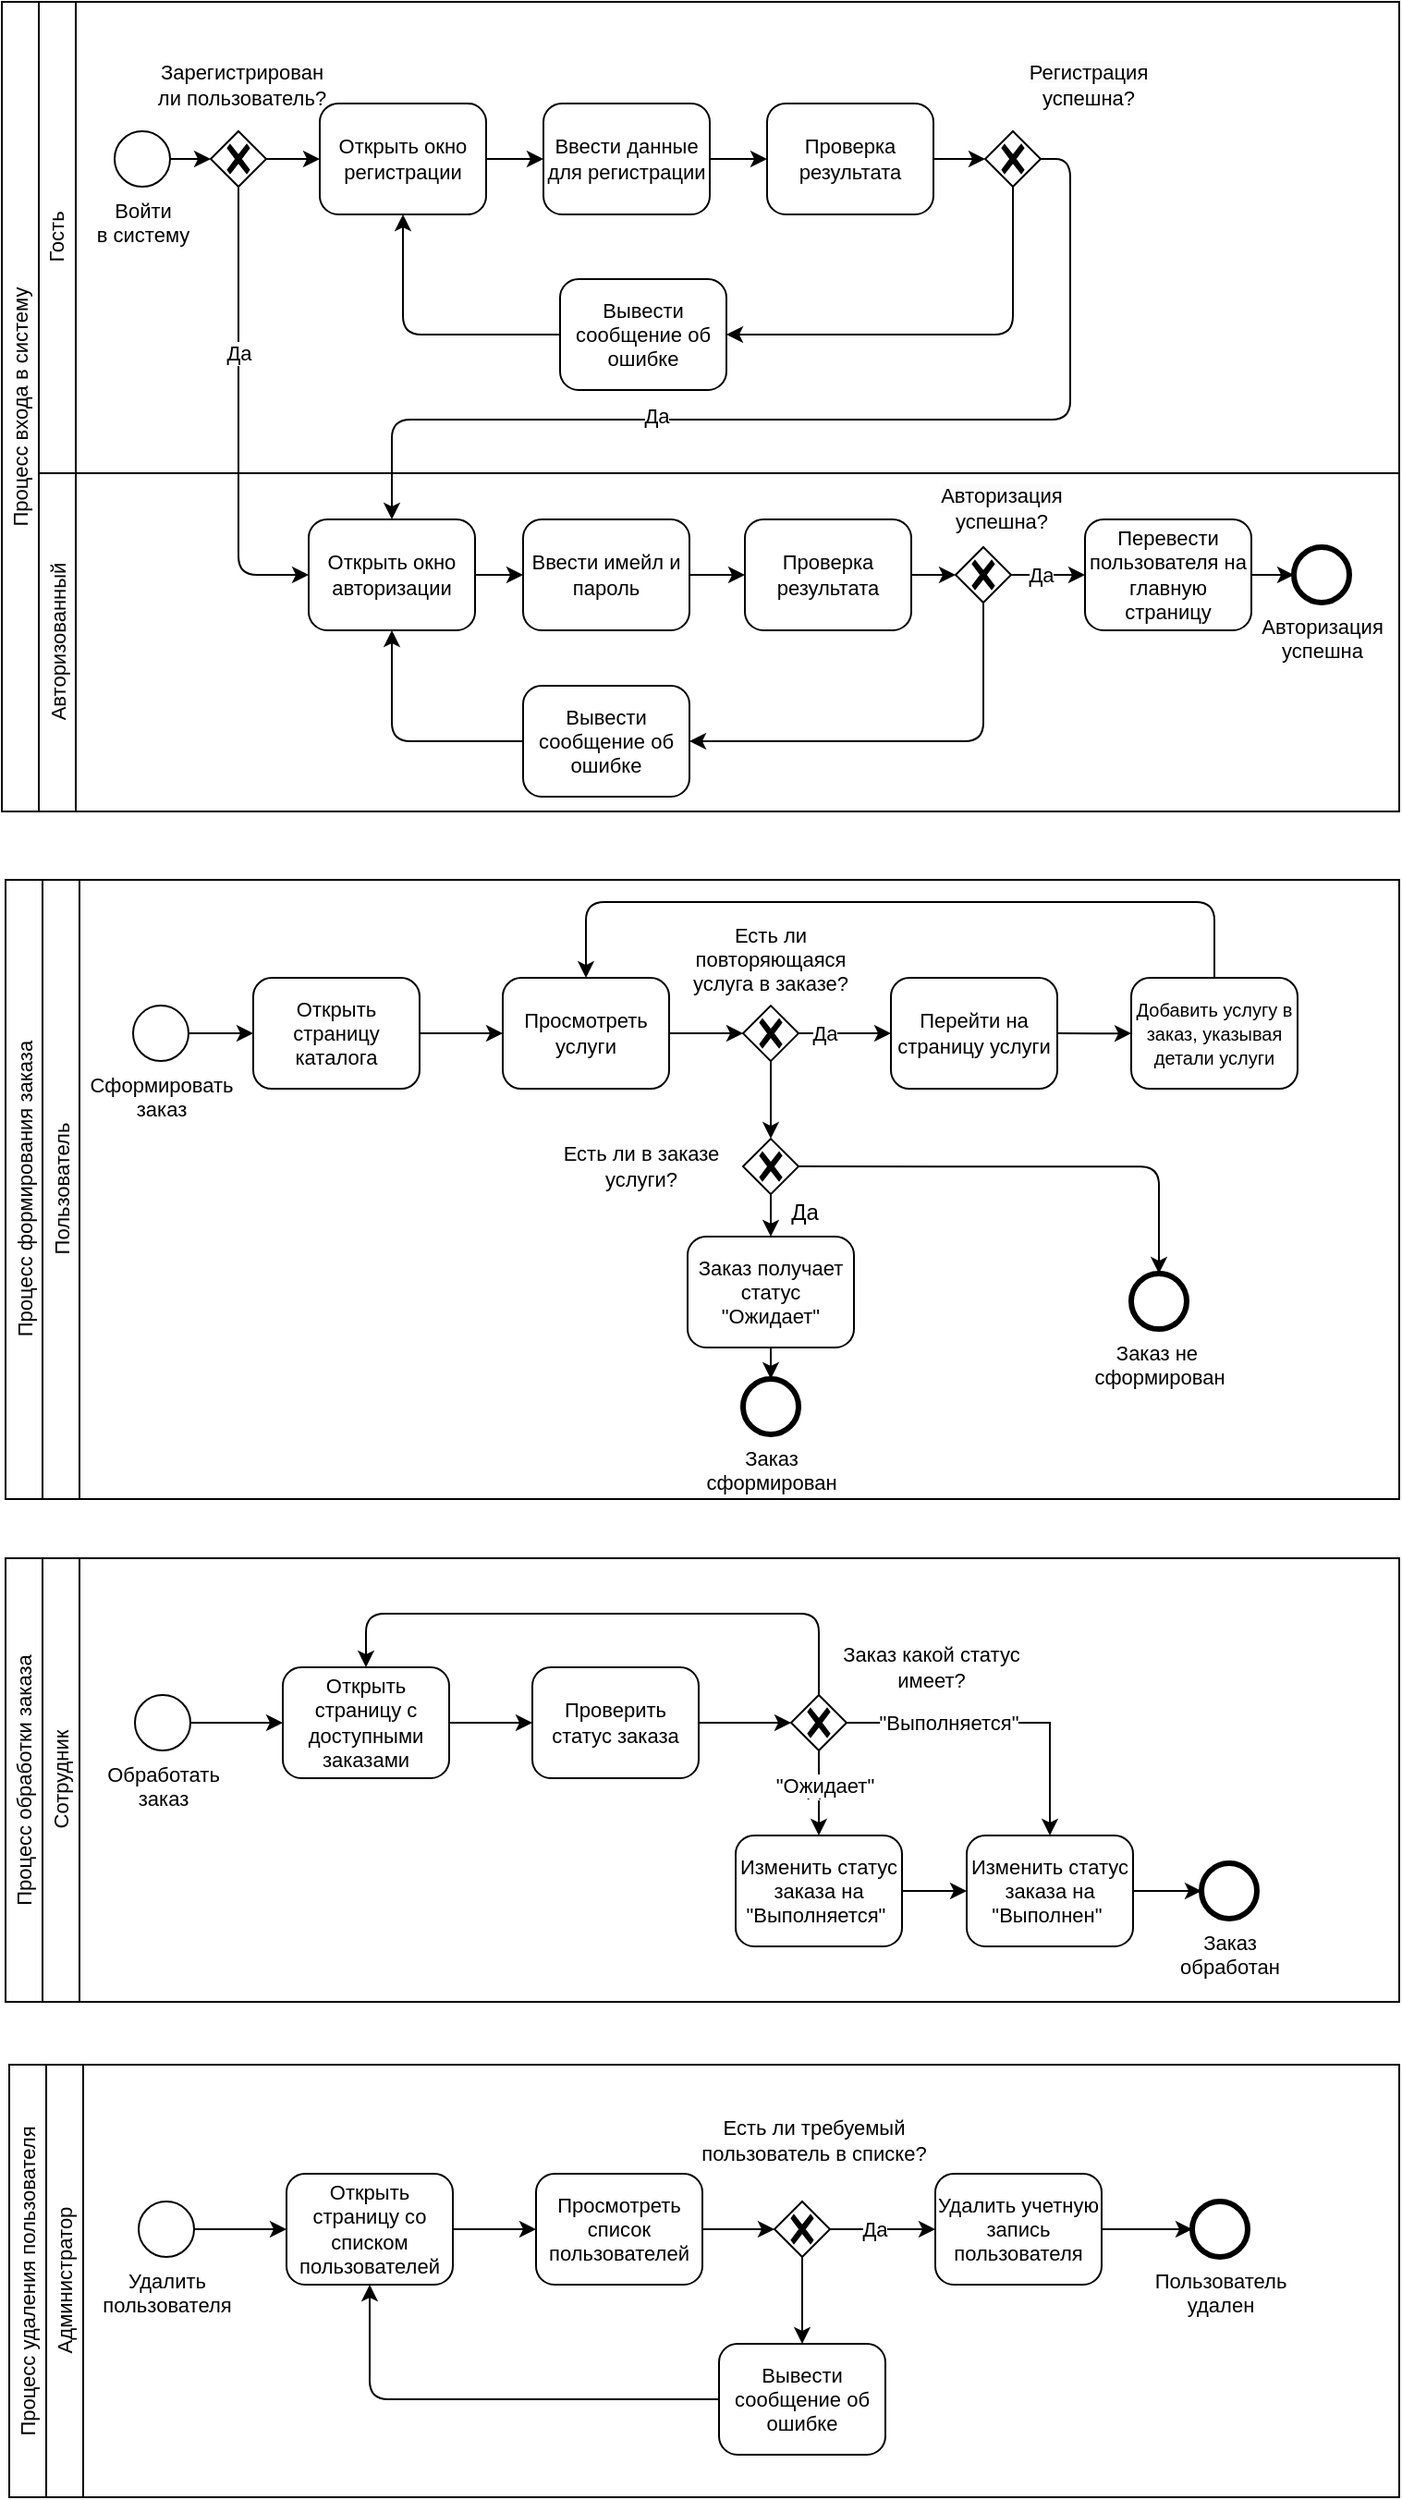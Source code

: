 <mxfile version="23.1.5" type="device">
  <diagram name="bpmn" id="W-HfDgVkH2f7rBWBwGvq">
    <mxGraphModel dx="1194" dy="615" grid="0" gridSize="10" guides="1" tooltips="1" connect="1" arrows="1" fold="1" page="1" pageScale="1" pageWidth="1169" pageHeight="1654" math="0" shadow="0">
      <root>
        <mxCell id="0" />
        <mxCell id="1" parent="0" />
        <mxCell id="o8l_43wtQ8dbo9lP84ha-5" value="Процесс входа в систему" style="swimlane;html=1;childLayout=stackLayout;resizeParent=1;resizeParentMax=0;horizontal=0;startSize=20;horizontalStack=0;whiteSpace=wrap;fontStyle=0;fontSize=11;" parent="1" vertex="1">
          <mxGeometry x="27" y="17" width="756" height="438" as="geometry" />
        </mxCell>
        <mxCell id="o8l_43wtQ8dbo9lP84ha-6" value="Гость" style="swimlane;html=1;startSize=20;horizontal=0;fontStyle=0;fontSize=11;" parent="o8l_43wtQ8dbo9lP84ha-5" vertex="1">
          <mxGeometry x="20" width="736" height="255" as="geometry" />
        </mxCell>
        <mxCell id="o8l_43wtQ8dbo9lP84ha-9" value="Войти &lt;br&gt;в систему" style="points=[[0.145,0.145,0],[0.5,0,0],[0.855,0.145,0],[1,0.5,0],[0.855,0.855,0],[0.5,1,0],[0.145,0.855,0],[0,0.5,0]];shape=mxgraph.bpmn.event;html=1;verticalLabelPosition=bottom;labelBackgroundColor=#ffffff;verticalAlign=top;align=center;perimeter=ellipsePerimeter;outlineConnect=0;aspect=fixed;outline=standard;symbol=general;fontSize=11;" parent="o8l_43wtQ8dbo9lP84ha-6" vertex="1">
          <mxGeometry x="41" y="70" width="30" height="30" as="geometry" />
        </mxCell>
        <mxCell id="o8l_43wtQ8dbo9lP84ha-12" style="edgeStyle=orthogonalEdgeStyle;rounded=0;orthogonalLoop=1;jettySize=auto;html=1;exitX=1;exitY=0.5;exitDx=0;exitDy=0;exitPerimeter=0;entryX=0;entryY=0.5;entryDx=0;entryDy=0;entryPerimeter=0;fontSize=11;" parent="o8l_43wtQ8dbo9lP84ha-6" source="o8l_43wtQ8dbo9lP84ha-9" target="o8l_43wtQ8dbo9lP84ha-10" edge="1">
          <mxGeometry relative="1" as="geometry" />
        </mxCell>
        <mxCell id="o8l_43wtQ8dbo9lP84ha-16" value="Зарегистрирован&lt;br style=&quot;border-color: var(--border-color); font-size: 11px;&quot;&gt;&lt;span style=&quot;background-color: rgb(255, 255, 255); font-size: 11px;&quot;&gt;ли пользователь?&lt;/span&gt;" style="text;html=1;strokeColor=none;fillColor=none;align=center;verticalAlign=middle;whiteSpace=wrap;rounded=0;fontSize=11;" parent="o8l_43wtQ8dbo9lP84ha-6" vertex="1">
          <mxGeometry x="55" y="30" width="110" height="30" as="geometry" />
        </mxCell>
        <mxCell id="o8l_43wtQ8dbo9lP84ha-24" value="Открыть окно регистрации" style="points=[[0.25,0,0],[0.5,0,0],[0.75,0,0],[1,0.25,0],[1,0.5,0],[1,0.75,0],[0.75,1,0],[0.5,1,0],[0.25,1,0],[0,0.75,0],[0,0.5,0],[0,0.25,0]];shape=mxgraph.bpmn.task;whiteSpace=wrap;rectStyle=rounded;size=10;html=1;container=1;expand=0;collapsible=0;taskMarker=abstract;fontSize=11;" parent="o8l_43wtQ8dbo9lP84ha-6" vertex="1">
          <mxGeometry x="152" y="55" width="90" height="60" as="geometry" />
        </mxCell>
        <mxCell id="o8l_43wtQ8dbo9lP84ha-25" value="Ввести данные для регистрации" style="points=[[0.25,0,0],[0.5,0,0],[0.75,0,0],[1,0.25,0],[1,0.5,0],[1,0.75,0],[0.75,1,0],[0.5,1,0],[0.25,1,0],[0,0.75,0],[0,0.5,0],[0,0.25,0]];shape=mxgraph.bpmn.task;whiteSpace=wrap;rectStyle=rounded;size=10;html=1;container=1;expand=0;collapsible=0;taskMarker=abstract;fontSize=11;" parent="o8l_43wtQ8dbo9lP84ha-6" vertex="1">
          <mxGeometry x="273" y="55" width="90" height="60" as="geometry" />
        </mxCell>
        <mxCell id="o8l_43wtQ8dbo9lP84ha-26" style="edgeStyle=orthogonalEdgeStyle;rounded=0;orthogonalLoop=1;jettySize=auto;html=1;exitX=1;exitY=0.5;exitDx=0;exitDy=0;exitPerimeter=0;entryX=0;entryY=0.5;entryDx=0;entryDy=0;entryPerimeter=0;fontSize=11;" parent="o8l_43wtQ8dbo9lP84ha-6" source="o8l_43wtQ8dbo9lP84ha-24" target="o8l_43wtQ8dbo9lP84ha-25" edge="1">
          <mxGeometry relative="1" as="geometry" />
        </mxCell>
        <mxCell id="o8l_43wtQ8dbo9lP84ha-10" value="" style="points=[[0.25,0.25,0],[0.5,0,0],[0.75,0.25,0],[1,0.5,0],[0.75,0.75,0],[0.5,1,0],[0.25,0.75,0],[0,0.5,0]];shape=mxgraph.bpmn.gateway2;html=1;verticalLabelPosition=bottom;labelBackgroundColor=#ffffff;verticalAlign=top;align=center;perimeter=rhombusPerimeter;outlineConnect=0;outline=none;symbol=none;gwType=exclusive;fontSize=11;" parent="o8l_43wtQ8dbo9lP84ha-6" vertex="1">
          <mxGeometry x="93" y="70" width="30" height="30" as="geometry" />
        </mxCell>
        <mxCell id="o8l_43wtQ8dbo9lP84ha-30" style="edgeStyle=orthogonalEdgeStyle;rounded=0;orthogonalLoop=1;jettySize=auto;html=1;exitX=1;exitY=0.5;exitDx=0;exitDy=0;exitPerimeter=0;entryX=0;entryY=0.5;entryDx=0;entryDy=0;entryPerimeter=0;fontSize=11;" parent="o8l_43wtQ8dbo9lP84ha-6" source="o8l_43wtQ8dbo9lP84ha-10" target="o8l_43wtQ8dbo9lP84ha-24" edge="1">
          <mxGeometry relative="1" as="geometry" />
        </mxCell>
        <mxCell id="o8l_43wtQ8dbo9lP84ha-20" value="" style="points=[[0.25,0.25,0],[0.5,0,0],[0.75,0.25,0],[1,0.5,0],[0.75,0.75,0],[0.5,1,0],[0.25,0.75,0],[0,0.5,0]];shape=mxgraph.bpmn.gateway2;html=1;verticalLabelPosition=bottom;labelBackgroundColor=#ffffff;verticalAlign=top;align=center;perimeter=rhombusPerimeter;outlineConnect=0;outline=none;symbol=none;gwType=exclusive;fontSize=11;" parent="o8l_43wtQ8dbo9lP84ha-6" vertex="1">
          <mxGeometry x="512" y="70" width="30" height="30" as="geometry" />
        </mxCell>
        <mxCell id="o8l_43wtQ8dbo9lP84ha-29" style="edgeStyle=orthogonalEdgeStyle;rounded=0;orthogonalLoop=1;jettySize=auto;html=1;exitX=1;exitY=0.5;exitDx=0;exitDy=0;exitPerimeter=0;entryX=0;entryY=0.5;entryDx=0;entryDy=0;entryPerimeter=0;fontSize=11;" parent="o8l_43wtQ8dbo9lP84ha-6" source="o8l_43wtQ8dbo9lP84ha-27" target="o8l_43wtQ8dbo9lP84ha-20" edge="1">
          <mxGeometry relative="1" as="geometry" />
        </mxCell>
        <mxCell id="o8l_43wtQ8dbo9lP84ha-32" value="&lt;span style=&quot;background-color: rgb(251, 251, 251); font-size: 11px;&quot;&gt;Регистрация успешна&lt;/span&gt;&lt;span style=&quot;background-color: rgb(255, 255, 255); font-size: 11px;&quot;&gt;?&lt;/span&gt;" style="text;html=1;strokeColor=none;fillColor=none;align=center;verticalAlign=middle;whiteSpace=wrap;rounded=0;fontSize=11;" parent="o8l_43wtQ8dbo9lP84ha-6" vertex="1">
          <mxGeometry x="513" y="30" width="110" height="30" as="geometry" />
        </mxCell>
        <mxCell id="o8l_43wtQ8dbo9lP84ha-37" style="edgeStyle=orthogonalEdgeStyle;orthogonalLoop=1;jettySize=auto;html=1;exitX=0.5;exitY=1;exitDx=0;exitDy=0;exitPerimeter=0;entryX=1;entryY=0.5;entryDx=0;entryDy=0;entryPerimeter=0;rounded=1;fontSize=11;" parent="o8l_43wtQ8dbo9lP84ha-6" source="o8l_43wtQ8dbo9lP84ha-20" target="o8l_43wtQ8dbo9lP84ha-36" edge="1">
          <mxGeometry relative="1" as="geometry" />
        </mxCell>
        <mxCell id="o8l_43wtQ8dbo9lP84ha-38" style="edgeStyle=orthogonalEdgeStyle;rounded=1;orthogonalLoop=1;jettySize=auto;html=1;exitX=0;exitY=0.5;exitDx=0;exitDy=0;exitPerimeter=0;entryX=0.5;entryY=1;entryDx=0;entryDy=0;entryPerimeter=0;fontSize=11;" parent="o8l_43wtQ8dbo9lP84ha-6" source="o8l_43wtQ8dbo9lP84ha-36" target="o8l_43wtQ8dbo9lP84ha-24" edge="1">
          <mxGeometry relative="1" as="geometry" />
        </mxCell>
        <mxCell id="o8l_43wtQ8dbo9lP84ha-27" value="Проверка результата" style="points=[[0.25,0,0],[0.5,0,0],[0.75,0,0],[1,0.25,0],[1,0.5,0],[1,0.75,0],[0.75,1,0],[0.5,1,0],[0.25,1,0],[0,0.75,0],[0,0.5,0],[0,0.25,0]];shape=mxgraph.bpmn.task;whiteSpace=wrap;rectStyle=rounded;size=10;html=1;container=1;expand=0;collapsible=0;taskMarker=abstract;fontSize=11;" parent="o8l_43wtQ8dbo9lP84ha-6" vertex="1">
          <mxGeometry x="394" y="55" width="90" height="60" as="geometry" />
        </mxCell>
        <mxCell id="o8l_43wtQ8dbo9lP84ha-28" style="edgeStyle=orthogonalEdgeStyle;rounded=0;orthogonalLoop=1;jettySize=auto;html=1;exitX=1;exitY=0.5;exitDx=0;exitDy=0;exitPerimeter=0;entryX=0;entryY=0.5;entryDx=0;entryDy=0;entryPerimeter=0;fontSize=11;" parent="o8l_43wtQ8dbo9lP84ha-6" source="o8l_43wtQ8dbo9lP84ha-25" target="o8l_43wtQ8dbo9lP84ha-27" edge="1">
          <mxGeometry relative="1" as="geometry" />
        </mxCell>
        <mxCell id="o8l_43wtQ8dbo9lP84ha-36" value="Вывести сообщение об ошибке" style="points=[[0.25,0,0],[0.5,0,0],[0.75,0,0],[1,0.25,0],[1,0.5,0],[1,0.75,0],[0.75,1,0],[0.5,1,0],[0.25,1,0],[0,0.75,0],[0,0.5,0],[0,0.25,0]];shape=mxgraph.bpmn.task;whiteSpace=wrap;rectStyle=rounded;size=10;html=1;container=1;expand=0;collapsible=0;taskMarker=abstract;fontSize=11;" parent="o8l_43wtQ8dbo9lP84ha-6" vertex="1">
          <mxGeometry x="282" y="150" width="90" height="60" as="geometry" />
        </mxCell>
        <mxCell id="o8l_43wtQ8dbo9lP84ha-14" style="edgeStyle=orthogonalEdgeStyle;rounded=1;orthogonalLoop=1;jettySize=auto;html=1;exitX=0.5;exitY=1;exitDx=0;exitDy=0;exitPerimeter=0;fontSize=11;entryX=0;entryY=0.5;entryDx=0;entryDy=0;entryPerimeter=0;" parent="o8l_43wtQ8dbo9lP84ha-5" source="o8l_43wtQ8dbo9lP84ha-10" target="o8l_43wtQ8dbo9lP84ha-13" edge="1">
          <mxGeometry relative="1" as="geometry" />
        </mxCell>
        <mxCell id="o8l_43wtQ8dbo9lP84ha-21" value="Да" style="edgeLabel;html=1;align=center;verticalAlign=middle;resizable=0;points=[];fontSize=11;" parent="o8l_43wtQ8dbo9lP84ha-14" vertex="1" connectable="0">
          <mxGeometry x="-0.323" y="1" relative="1" as="geometry">
            <mxPoint x="-1" y="6" as="offset" />
          </mxGeometry>
        </mxCell>
        <mxCell id="o8l_43wtQ8dbo9lP84ha-34" style="edgeStyle=orthogonalEdgeStyle;rounded=1;orthogonalLoop=1;jettySize=auto;html=1;exitX=1;exitY=0.5;exitDx=0;exitDy=0;exitPerimeter=0;entryX=0.5;entryY=0;entryDx=0;entryDy=0;entryPerimeter=0;fontSize=11;" parent="o8l_43wtQ8dbo9lP84ha-5" source="o8l_43wtQ8dbo9lP84ha-20" target="o8l_43wtQ8dbo9lP84ha-13" edge="1">
          <mxGeometry relative="1" as="geometry">
            <mxPoint x="195" y="280" as="targetPoint" />
            <Array as="points">
              <mxPoint x="578" y="85" />
              <mxPoint x="578" y="226" />
              <mxPoint x="211" y="226" />
            </Array>
            <mxPoint x="546" y="85" as="sourcePoint" />
          </mxGeometry>
        </mxCell>
        <mxCell id="o8l_43wtQ8dbo9lP84ha-35" value="Да" style="edgeLabel;html=1;align=center;verticalAlign=middle;resizable=0;points=[];fontSize=11;" parent="o8l_43wtQ8dbo9lP84ha-34" vertex="1" connectable="0">
          <mxGeometry x="-0.257" y="-1" relative="1" as="geometry">
            <mxPoint x="-167" y="-1" as="offset" />
          </mxGeometry>
        </mxCell>
        <mxCell id="o8l_43wtQ8dbo9lP84ha-7" value="Авторизованный" style="swimlane;html=1;startSize=20;horizontal=0;fontStyle=0;fontSize=11;" parent="o8l_43wtQ8dbo9lP84ha-5" vertex="1">
          <mxGeometry x="20" y="255" width="736" height="183" as="geometry" />
        </mxCell>
        <mxCell id="o8l_43wtQ8dbo9lP84ha-15" value="Ввести имейл и пароль" style="points=[[0.25,0,0],[0.5,0,0],[0.75,0,0],[1,0.25,0],[1,0.5,0],[1,0.75,0],[0.75,1,0],[0.5,1,0],[0.25,1,0],[0,0.75,0],[0,0.5,0],[0,0.25,0]];shape=mxgraph.bpmn.task;whiteSpace=wrap;rectStyle=rounded;size=10;html=1;container=1;expand=0;collapsible=0;taskMarker=abstract;fontSize=11;" parent="o8l_43wtQ8dbo9lP84ha-7" vertex="1">
          <mxGeometry x="262" y="25" width="90" height="60" as="geometry" />
        </mxCell>
        <mxCell id="o8l_43wtQ8dbo9lP84ha-13" value="Открыть окно авторизации" style="points=[[0.25,0,0],[0.5,0,0],[0.75,0,0],[1,0.25,0],[1,0.5,0],[1,0.75,0],[0.75,1,0],[0.5,1,0],[0.25,1,0],[0,0.75,0],[0,0.5,0],[0,0.25,0]];shape=mxgraph.bpmn.task;whiteSpace=wrap;rectStyle=rounded;size=10;html=1;container=1;expand=0;collapsible=0;taskMarker=abstract;fontSize=11;" parent="o8l_43wtQ8dbo9lP84ha-7" vertex="1">
          <mxGeometry x="146" y="25" width="90" height="60" as="geometry" />
        </mxCell>
        <mxCell id="o8l_43wtQ8dbo9lP84ha-17" style="edgeStyle=orthogonalEdgeStyle;rounded=0;orthogonalLoop=1;jettySize=auto;html=1;exitX=1;exitY=0.5;exitDx=0;exitDy=0;exitPerimeter=0;entryX=0;entryY=0.5;entryDx=0;entryDy=0;entryPerimeter=0;fontSize=11;" parent="o8l_43wtQ8dbo9lP84ha-7" source="o8l_43wtQ8dbo9lP84ha-13" target="o8l_43wtQ8dbo9lP84ha-15" edge="1">
          <mxGeometry relative="1" as="geometry">
            <mxPoint x="296" y="-45" as="targetPoint" />
          </mxGeometry>
        </mxCell>
        <mxCell id="o8l_43wtQ8dbo9lP84ha-18" value="Проверка результата" style="points=[[0.25,0,0],[0.5,0,0],[0.75,0,0],[1,0.25,0],[1,0.5,0],[1,0.75,0],[0.75,1,0],[0.5,1,0],[0.25,1,0],[0,0.75,0],[0,0.5,0],[0,0.25,0]];shape=mxgraph.bpmn.task;whiteSpace=wrap;rectStyle=rounded;size=10;html=1;container=1;expand=0;collapsible=0;taskMarker=abstract;fontSize=11;" parent="o8l_43wtQ8dbo9lP84ha-7" vertex="1">
          <mxGeometry x="382" y="25" width="90" height="60" as="geometry" />
        </mxCell>
        <mxCell id="o8l_43wtQ8dbo9lP84ha-19" style="edgeStyle=orthogonalEdgeStyle;rounded=0;orthogonalLoop=1;jettySize=auto;html=1;exitX=1;exitY=0.5;exitDx=0;exitDy=0;exitPerimeter=0;entryX=0;entryY=0.5;entryDx=0;entryDy=0;entryPerimeter=0;fontSize=11;" parent="o8l_43wtQ8dbo9lP84ha-7" source="o8l_43wtQ8dbo9lP84ha-15" target="o8l_43wtQ8dbo9lP84ha-18" edge="1">
          <mxGeometry relative="1" as="geometry" />
        </mxCell>
        <mxCell id="o8l_43wtQ8dbo9lP84ha-39" value="" style="points=[[0.25,0.25,0],[0.5,0,0],[0.75,0.25,0],[1,0.5,0],[0.75,0.75,0],[0.5,1,0],[0.25,0.75,0],[0,0.5,0]];shape=mxgraph.bpmn.gateway2;html=1;verticalLabelPosition=bottom;labelBackgroundColor=#ffffff;verticalAlign=top;align=center;perimeter=rhombusPerimeter;outlineConnect=0;outline=none;symbol=none;gwType=exclusive;fontSize=11;" parent="o8l_43wtQ8dbo9lP84ha-7" vertex="1">
          <mxGeometry x="496" y="40" width="30" height="30" as="geometry" />
        </mxCell>
        <mxCell id="o8l_43wtQ8dbo9lP84ha-40" value="&lt;span style=&quot;background-color: rgb(251, 251, 251); font-size: 11px;&quot;&gt;Авторизация успешна&lt;/span&gt;&lt;span style=&quot;background-color: rgb(255, 255, 255); font-size: 11px;&quot;&gt;?&lt;/span&gt;" style="text;html=1;strokeColor=none;fillColor=none;align=center;verticalAlign=middle;whiteSpace=wrap;rounded=0;fontSize=11;" parent="o8l_43wtQ8dbo9lP84ha-7" vertex="1">
          <mxGeometry x="466" y="4" width="110" height="30" as="geometry" />
        </mxCell>
        <mxCell id="o8l_43wtQ8dbo9lP84ha-43" value="Вывести сообщение об ошибке" style="points=[[0.25,0,0],[0.5,0,0],[0.75,0,0],[1,0.25,0],[1,0.5,0],[1,0.75,0],[0.75,1,0],[0.5,1,0],[0.25,1,0],[0,0.75,0],[0,0.5,0],[0,0.25,0]];shape=mxgraph.bpmn.task;whiteSpace=wrap;rectStyle=rounded;size=10;html=1;container=1;expand=0;collapsible=0;taskMarker=abstract;fontSize=11;" parent="o8l_43wtQ8dbo9lP84ha-7" vertex="1">
          <mxGeometry x="262" y="115" width="90" height="60" as="geometry" />
        </mxCell>
        <mxCell id="o8l_43wtQ8dbo9lP84ha-44" style="edgeStyle=orthogonalEdgeStyle;shape=connector;rounded=1;orthogonalLoop=1;jettySize=auto;html=1;exitX=1;exitY=0.5;exitDx=0;exitDy=0;exitPerimeter=0;entryX=0;entryY=0.5;entryDx=0;entryDy=0;entryPerimeter=0;labelBackgroundColor=default;strokeColor=default;align=center;verticalAlign=middle;fontFamily=Helvetica;fontSize=11;fontColor=default;endArrow=classic;" parent="o8l_43wtQ8dbo9lP84ha-7" source="o8l_43wtQ8dbo9lP84ha-18" target="o8l_43wtQ8dbo9lP84ha-39" edge="1">
          <mxGeometry relative="1" as="geometry" />
        </mxCell>
        <mxCell id="o8l_43wtQ8dbo9lP84ha-45" style="edgeStyle=orthogonalEdgeStyle;shape=connector;rounded=1;orthogonalLoop=1;jettySize=auto;html=1;exitX=1;exitY=0.5;exitDx=0;exitDy=0;exitPerimeter=0;entryX=0;entryY=0.5;entryDx=0;entryDy=0;entryPerimeter=0;labelBackgroundColor=default;strokeColor=default;align=center;verticalAlign=middle;fontFamily=Helvetica;fontSize=11;fontColor=default;endArrow=classic;" parent="o8l_43wtQ8dbo9lP84ha-7" source="o8l_43wtQ8dbo9lP84ha-39" target="o8l_43wtQ8dbo9lP84ha-49" edge="1">
          <mxGeometry relative="1" as="geometry">
            <mxPoint x="604" y="55" as="targetPoint" />
          </mxGeometry>
        </mxCell>
        <mxCell id="o8l_43wtQ8dbo9lP84ha-46" value="Да" style="edgeLabel;html=1;align=center;verticalAlign=middle;resizable=0;points=[];fontSize=11;fontFamily=Helvetica;fontColor=default;" parent="o8l_43wtQ8dbo9lP84ha-45" vertex="1" connectable="0">
          <mxGeometry x="-0.295" relative="1" as="geometry">
            <mxPoint x="2" as="offset" />
          </mxGeometry>
        </mxCell>
        <mxCell id="o8l_43wtQ8dbo9lP84ha-47" style="edgeStyle=orthogonalEdgeStyle;shape=connector;rounded=1;orthogonalLoop=1;jettySize=auto;html=1;exitX=0.5;exitY=1;exitDx=0;exitDy=0;exitPerimeter=0;entryX=1;entryY=0.5;entryDx=0;entryDy=0;entryPerimeter=0;labelBackgroundColor=default;strokeColor=default;align=center;verticalAlign=middle;fontFamily=Helvetica;fontSize=11;fontColor=default;endArrow=classic;" parent="o8l_43wtQ8dbo9lP84ha-7" source="o8l_43wtQ8dbo9lP84ha-39" target="o8l_43wtQ8dbo9lP84ha-43" edge="1">
          <mxGeometry relative="1" as="geometry" />
        </mxCell>
        <mxCell id="o8l_43wtQ8dbo9lP84ha-48" style="edgeStyle=orthogonalEdgeStyle;shape=connector;rounded=1;orthogonalLoop=1;jettySize=auto;html=1;exitX=0;exitY=0.5;exitDx=0;exitDy=0;exitPerimeter=0;entryX=0.5;entryY=1;entryDx=0;entryDy=0;entryPerimeter=0;labelBackgroundColor=default;strokeColor=default;align=center;verticalAlign=middle;fontFamily=Helvetica;fontSize=11;fontColor=default;endArrow=classic;" parent="o8l_43wtQ8dbo9lP84ha-7" source="o8l_43wtQ8dbo9lP84ha-43" target="o8l_43wtQ8dbo9lP84ha-13" edge="1">
          <mxGeometry relative="1" as="geometry" />
        </mxCell>
        <mxCell id="o8l_43wtQ8dbo9lP84ha-49" value="Перевести пользователя на главную страницу" style="points=[[0.25,0,0],[0.5,0,0],[0.75,0,0],[1,0.25,0],[1,0.5,0],[1,0.75,0],[0.75,1,0],[0.5,1,0],[0.25,1,0],[0,0.75,0],[0,0.5,0],[0,0.25,0]];shape=mxgraph.bpmn.task;whiteSpace=wrap;rectStyle=rounded;size=10;html=1;container=1;expand=0;collapsible=0;taskMarker=abstract;fontSize=11;" parent="o8l_43wtQ8dbo9lP84ha-7" vertex="1">
          <mxGeometry x="566" y="25" width="90" height="60" as="geometry" />
        </mxCell>
        <mxCell id="o8l_43wtQ8dbo9lP84ha-50" value="Авторизация&lt;br style=&quot;font-size: 11px;&quot;&gt;успешна" style="points=[[0.145,0.145,0],[0.5,0,0],[0.855,0.145,0],[1,0.5,0],[0.855,0.855,0],[0.5,1,0],[0.145,0.855,0],[0,0.5,0]];shape=mxgraph.bpmn.event;html=1;verticalLabelPosition=bottom;labelBackgroundColor=#ffffff;verticalAlign=top;align=center;perimeter=ellipsePerimeter;outlineConnect=0;aspect=fixed;outline=end;symbol=terminate2;fontFamily=Helvetica;fontSize=11;fontColor=default;" parent="o8l_43wtQ8dbo9lP84ha-7" vertex="1">
          <mxGeometry x="679" y="40" width="30" height="30" as="geometry" />
        </mxCell>
        <mxCell id="o8l_43wtQ8dbo9lP84ha-51" style="edgeStyle=orthogonalEdgeStyle;shape=connector;rounded=1;orthogonalLoop=1;jettySize=auto;html=1;exitX=1;exitY=0.5;exitDx=0;exitDy=0;exitPerimeter=0;entryX=0;entryY=0.5;entryDx=0;entryDy=0;entryPerimeter=0;labelBackgroundColor=default;strokeColor=default;align=center;verticalAlign=middle;fontFamily=Helvetica;fontSize=11;fontColor=default;endArrow=classic;" parent="o8l_43wtQ8dbo9lP84ha-7" source="o8l_43wtQ8dbo9lP84ha-49" target="o8l_43wtQ8dbo9lP84ha-50" edge="1">
          <mxGeometry relative="1" as="geometry" />
        </mxCell>
        <mxCell id="2-1Fy1AhAklNK37ajpzd-1" value="Процесс формирования заказа" style="swimlane;html=1;childLayout=stackLayout;resizeParent=1;resizeParentMax=0;horizontal=0;startSize=20;horizontalStack=0;whiteSpace=wrap;fontStyle=0;fontFamily=Helvetica;fontSize=11;" parent="1" vertex="1">
          <mxGeometry x="29" y="492" width="754" height="335" as="geometry" />
        </mxCell>
        <mxCell id="2-1Fy1AhAklNK37ajpzd-2" value="Пользователь" style="swimlane;html=1;startSize=20;horizontal=0;fontStyle=0;fontFamily=Helvetica;fontSize=11;" parent="2-1Fy1AhAklNK37ajpzd-1" vertex="1">
          <mxGeometry x="20" width="734" height="335" as="geometry" />
        </mxCell>
        <mxCell id="2-1Fy1AhAklNK37ajpzd-3" value="Сформировать &lt;br style=&quot;font-size: 11px;&quot;&gt;заказ" style="points=[[0.145,0.145,0],[0.5,0,0],[0.855,0.145,0],[1,0.5,0],[0.855,0.855,0],[0.5,1,0],[0.145,0.855,0],[0,0.5,0]];shape=mxgraph.bpmn.event;html=1;verticalLabelPosition=bottom;labelBackgroundColor=#ffffff;verticalAlign=top;align=center;perimeter=ellipsePerimeter;outlineConnect=0;aspect=fixed;outline=standard;symbol=general;fontFamily=Helvetica;fontSize=11;" parent="2-1Fy1AhAklNK37ajpzd-2" vertex="1">
          <mxGeometry x="49" y="68.05" width="30" height="30" as="geometry" />
        </mxCell>
        <mxCell id="2-1Fy1AhAklNK37ajpzd-4" value="Открыть страницу каталога" style="points=[[0.25,0,0],[0.5,0,0],[0.75,0,0],[1,0.25,0],[1,0.5,0],[1,0.75,0],[0.75,1,0],[0.5,1,0],[0.25,1,0],[0,0.75,0],[0,0.5,0],[0,0.25,0]];shape=mxgraph.bpmn.task;whiteSpace=wrap;rectStyle=rounded;size=10;html=1;container=1;expand=0;collapsible=0;taskMarker=abstract;fontFamily=Helvetica;fontSize=11;" parent="2-1Fy1AhAklNK37ajpzd-2" vertex="1">
          <mxGeometry x="114" y="53.05" width="90" height="60" as="geometry" />
        </mxCell>
        <mxCell id="2-1Fy1AhAklNK37ajpzd-5" style="edgeStyle=orthogonalEdgeStyle;shape=connector;rounded=1;orthogonalLoop=1;jettySize=auto;html=1;exitX=1;exitY=0.5;exitDx=0;exitDy=0;exitPerimeter=0;entryX=0;entryY=0.5;entryDx=0;entryDy=0;entryPerimeter=0;labelBackgroundColor=default;strokeColor=default;align=center;verticalAlign=middle;fontFamily=Helvetica;fontSize=11;fontColor=default;endArrow=classic;" parent="2-1Fy1AhAklNK37ajpzd-2" source="2-1Fy1AhAklNK37ajpzd-3" target="2-1Fy1AhAklNK37ajpzd-4" edge="1">
          <mxGeometry relative="1" as="geometry" />
        </mxCell>
        <mxCell id="2-1Fy1AhAklNK37ajpzd-6" style="edgeStyle=orthogonalEdgeStyle;shape=connector;rounded=1;orthogonalLoop=1;jettySize=auto;html=1;exitX=1;exitY=0.5;exitDx=0;exitDy=0;exitPerimeter=0;entryX=0;entryY=0.5;entryDx=0;entryDy=0;entryPerimeter=0;labelBackgroundColor=default;strokeColor=default;align=center;verticalAlign=middle;fontFamily=Helvetica;fontSize=11;fontColor=default;endArrow=classic;" parent="2-1Fy1AhAklNK37ajpzd-2" source="2-1Fy1AhAklNK37ajpzd-4" target="2-1Fy1AhAklNK37ajpzd-8" edge="1">
          <mxGeometry relative="1" as="geometry">
            <mxPoint x="244" y="83.05" as="targetPoint" />
          </mxGeometry>
        </mxCell>
        <mxCell id="2-1Fy1AhAklNK37ajpzd-7" value="Заказ&lt;br style=&quot;font-size: 11px;&quot;&gt;сформирован" style="points=[[0.145,0.145,0],[0.5,0,0],[0.855,0.145,0],[1,0.5,0],[0.855,0.855,0],[0.5,1,0],[0.145,0.855,0],[0,0.5,0]];shape=mxgraph.bpmn.event;html=1;verticalLabelPosition=bottom;labelBackgroundColor=#ffffff;verticalAlign=top;align=center;perimeter=ellipsePerimeter;outlineConnect=0;aspect=fixed;outline=end;symbol=terminate2;fontFamily=Helvetica;fontSize=11;fontColor=default;" parent="2-1Fy1AhAklNK37ajpzd-2" vertex="1">
          <mxGeometry x="379" y="270" width="30" height="30" as="geometry" />
        </mxCell>
        <mxCell id="2-1Fy1AhAklNK37ajpzd-8" value="Просмотреть услуги" style="points=[[0.25,0,0],[0.5,0,0],[0.75,0,0],[1,0.25,0],[1,0.5,0],[1,0.75,0],[0.75,1,0],[0.5,1,0],[0.25,1,0],[0,0.75,0],[0,0.5,0],[0,0.25,0]];shape=mxgraph.bpmn.task;whiteSpace=wrap;rectStyle=rounded;size=10;html=1;container=1;expand=0;collapsible=0;taskMarker=abstract;fontFamily=Helvetica;fontSize=11;" parent="2-1Fy1AhAklNK37ajpzd-2" vertex="1">
          <mxGeometry x="249" y="53.05" width="90" height="60" as="geometry" />
        </mxCell>
        <mxCell id="2-1Fy1AhAklNK37ajpzd-9" style="edgeStyle=orthogonalEdgeStyle;rounded=0;orthogonalLoop=1;jettySize=auto;html=1;exitX=1;exitY=0.5;exitDx=0;exitDy=0;exitPerimeter=0;" parent="2-1Fy1AhAklNK37ajpzd-2" source="2-1Fy1AhAklNK37ajpzd-11" target="2-1Fy1AhAklNK37ajpzd-14" edge="1">
          <mxGeometry relative="1" as="geometry" />
        </mxCell>
        <mxCell id="2-1Fy1AhAklNK37ajpzd-10" value="Да" style="edgeLabel;html=1;align=center;verticalAlign=middle;resizable=0;points=[];" parent="2-1Fy1AhAklNK37ajpzd-9" vertex="1" connectable="0">
          <mxGeometry x="-0.431" relative="1" as="geometry">
            <mxPoint as="offset" />
          </mxGeometry>
        </mxCell>
        <mxCell id="2-1Fy1AhAklNK37ajpzd-11" value="" style="points=[[0.25,0.25,0],[0.5,0,0],[0.75,0.25,0],[1,0.5,0],[0.75,0.75,0],[0.5,1,0],[0.25,0.75,0],[0,0.5,0]];shape=mxgraph.bpmn.gateway2;html=1;verticalLabelPosition=bottom;labelBackgroundColor=#ffffff;verticalAlign=top;align=center;perimeter=rhombusPerimeter;outlineConnect=0;outline=none;symbol=none;gwType=exclusive;fontFamily=Helvetica;fontSize=11;" parent="2-1Fy1AhAklNK37ajpzd-2" vertex="1">
          <mxGeometry x="379" y="68.05" width="30" height="30" as="geometry" />
        </mxCell>
        <mxCell id="2-1Fy1AhAklNK37ajpzd-12" value="Есть ли повторяющаяся услуга в заказе?" style="text;html=1;strokeColor=none;fillColor=none;align=center;verticalAlign=middle;whiteSpace=wrap;rounded=0;fontFamily=Helvetica;fontSize=11;" parent="2-1Fy1AhAklNK37ajpzd-2" vertex="1">
          <mxGeometry x="339" y="28.05" width="110" height="30" as="geometry" />
        </mxCell>
        <mxCell id="2-1Fy1AhAklNK37ajpzd-13" style="edgeStyle=orthogonalEdgeStyle;rounded=0;orthogonalLoop=1;jettySize=auto;html=1;exitX=1;exitY=0.5;exitDx=0;exitDy=0;exitPerimeter=0;entryX=0;entryY=0.5;entryDx=0;entryDy=0;entryPerimeter=0;" parent="2-1Fy1AhAklNK37ajpzd-2" source="2-1Fy1AhAklNK37ajpzd-8" target="2-1Fy1AhAklNK37ajpzd-11" edge="1">
          <mxGeometry relative="1" as="geometry" />
        </mxCell>
        <mxCell id="2-1Fy1AhAklNK37ajpzd-14" value="Перейти на страницу услуги" style="points=[[0.25,0,0],[0.5,0,0],[0.75,0,0],[1,0.25,0],[1,0.5,0],[1,0.75,0],[0.75,1,0],[0.5,1,0],[0.25,1,0],[0,0.75,0],[0,0.5,0],[0,0.25,0]];shape=mxgraph.bpmn.task;whiteSpace=wrap;rectStyle=rounded;size=10;html=1;container=1;expand=0;collapsible=0;taskMarker=abstract;fontFamily=Helvetica;fontSize=11;" parent="2-1Fy1AhAklNK37ajpzd-2" vertex="1">
          <mxGeometry x="459" y="53.05" width="90" height="60" as="geometry" />
        </mxCell>
        <mxCell id="2-1Fy1AhAklNK37ajpzd-16" style="edgeStyle=orthogonalEdgeStyle;rounded=0;orthogonalLoop=1;jettySize=auto;html=1;exitX=1;exitY=0.5;exitDx=0;exitDy=0;exitPerimeter=0;entryX=0;entryY=0.5;entryDx=0;entryDy=0;entryPerimeter=0;" parent="2-1Fy1AhAklNK37ajpzd-2" source="2-1Fy1AhAklNK37ajpzd-14" edge="1">
          <mxGeometry relative="1" as="geometry">
            <mxPoint x="589" y="83.05" as="targetPoint" />
          </mxGeometry>
        </mxCell>
        <mxCell id="2-1Fy1AhAklNK37ajpzd-17" value="Заказ не&amp;nbsp;&lt;br&gt;сформирован" style="points=[[0.145,0.145,0],[0.5,0,0],[0.855,0.145,0],[1,0.5,0],[0.855,0.855,0],[0.5,1,0],[0.145,0.855,0],[0,0.5,0]];shape=mxgraph.bpmn.event;html=1;verticalLabelPosition=bottom;labelBackgroundColor=#ffffff;verticalAlign=top;align=center;perimeter=ellipsePerimeter;outlineConnect=0;aspect=fixed;outline=end;symbol=terminate2;fontFamily=Helvetica;fontSize=11;fontColor=default;" parent="2-1Fy1AhAklNK37ajpzd-2" vertex="1">
          <mxGeometry x="589" y="213.05" width="30" height="30" as="geometry" />
        </mxCell>
        <mxCell id="2-1Fy1AhAklNK37ajpzd-18" value="&lt;font style=&quot;font-size: 10px;&quot;&gt;Добавить услугу в заказ, указывая детали услуги&lt;/font&gt;" style="points=[[0.25,0,0],[0.5,0,0],[0.75,0,0],[1,0.25,0],[1,0.5,0],[1,0.75,0],[0.75,1,0],[0.5,1,0],[0.25,1,0],[0,0.75,0],[0,0.5,0],[0,0.25,0]];shape=mxgraph.bpmn.task;whiteSpace=wrap;rectStyle=rounded;size=10;html=1;container=1;expand=0;collapsible=0;taskMarker=abstract;fontFamily=Helvetica;fontSize=11;" parent="2-1Fy1AhAklNK37ajpzd-2" vertex="1">
          <mxGeometry x="589" y="53.05" width="90" height="60" as="geometry" />
        </mxCell>
        <mxCell id="2-1Fy1AhAklNK37ajpzd-20" style="edgeStyle=orthogonalEdgeStyle;orthogonalLoop=1;jettySize=auto;html=1;exitX=0.5;exitY=0;exitDx=0;exitDy=0;exitPerimeter=0;entryX=0.5;entryY=0;entryDx=0;entryDy=0;entryPerimeter=0;rounded=1;" parent="2-1Fy1AhAklNK37ajpzd-2" source="2-1Fy1AhAklNK37ajpzd-18" target="2-1Fy1AhAklNK37ajpzd-8" edge="1">
          <mxGeometry relative="1" as="geometry">
            <Array as="points">
              <mxPoint x="634" y="12" />
              <mxPoint x="294" y="12" />
            </Array>
          </mxGeometry>
        </mxCell>
        <mxCell id="2-1Fy1AhAklNK37ajpzd-23" style="edgeStyle=orthogonalEdgeStyle;rounded=1;orthogonalLoop=1;jettySize=auto;html=1;exitX=1;exitY=0.5;exitDx=0;exitDy=0;exitPerimeter=0;" parent="2-1Fy1AhAklNK37ajpzd-2" source="2-1Fy1AhAklNK37ajpzd-24" target="2-1Fy1AhAklNK37ajpzd-17" edge="1">
          <mxGeometry relative="1" as="geometry" />
        </mxCell>
        <mxCell id="MO2tJAQE6aN05qLUs-2P-4" value="" style="edgeStyle=orthogonalEdgeStyle;rounded=0;orthogonalLoop=1;jettySize=auto;html=1;entryX=0.5;entryY=0;entryDx=0;entryDy=0;entryPerimeter=0;" parent="2-1Fy1AhAklNK37ajpzd-2" source="2-1Fy1AhAklNK37ajpzd-24" target="MO2tJAQE6aN05qLUs-2P-2" edge="1">
          <mxGeometry relative="1" as="geometry" />
        </mxCell>
        <mxCell id="2-1Fy1AhAklNK37ajpzd-24" value="" style="points=[[0.25,0.25,0],[0.5,0,0],[0.75,0.25,0],[1,0.5,0],[0.75,0.75,0],[0.5,1,0],[0.25,0.75,0],[0,0.5,0]];shape=mxgraph.bpmn.gateway2;html=1;verticalLabelPosition=bottom;labelBackgroundColor=#ffffff;verticalAlign=top;align=center;perimeter=rhombusPerimeter;outlineConnect=0;outline=none;symbol=none;gwType=exclusive;fontFamily=Helvetica;fontSize=11;" parent="2-1Fy1AhAklNK37ajpzd-2" vertex="1">
          <mxGeometry x="379" y="140.05" width="30" height="30" as="geometry" />
        </mxCell>
        <mxCell id="2-1Fy1AhAklNK37ajpzd-25" value="Есть ли в заказе услуги?" style="text;html=1;strokeColor=none;fillColor=none;align=center;verticalAlign=middle;whiteSpace=wrap;rounded=0;fontFamily=Helvetica;fontSize=11;" parent="2-1Fy1AhAklNK37ajpzd-2" vertex="1">
          <mxGeometry x="269" y="140.05" width="110" height="30" as="geometry" />
        </mxCell>
        <mxCell id="2-1Fy1AhAklNK37ajpzd-26" style="edgeStyle=orthogonalEdgeStyle;rounded=0;orthogonalLoop=1;jettySize=auto;html=1;exitX=0.5;exitY=1;exitDx=0;exitDy=0;exitPerimeter=0;entryX=0.5;entryY=0;entryDx=0;entryDy=0;entryPerimeter=0;" parent="2-1Fy1AhAklNK37ajpzd-2" source="2-1Fy1AhAklNK37ajpzd-11" target="2-1Fy1AhAklNK37ajpzd-24" edge="1">
          <mxGeometry relative="1" as="geometry" />
        </mxCell>
        <mxCell id="MO2tJAQE6aN05qLUs-2P-2" value="Заказ получает статус &quot;Ожидает&quot;" style="points=[[0.25,0,0],[0.5,0,0],[0.75,0,0],[1,0.25,0],[1,0.5,0],[1,0.75,0],[0.75,1,0],[0.5,1,0],[0.25,1,0],[0,0.75,0],[0,0.5,0],[0,0.25,0]];shape=mxgraph.bpmn.task;whiteSpace=wrap;rectStyle=rounded;size=10;html=1;container=1;expand=0;collapsible=0;taskMarker=abstract;fontFamily=Helvetica;fontSize=11;" parent="2-1Fy1AhAklNK37ajpzd-2" vertex="1">
          <mxGeometry x="349" y="193" width="90" height="60" as="geometry" />
        </mxCell>
        <mxCell id="MO2tJAQE6aN05qLUs-2P-8" value="Да" style="text;html=1;align=center;verticalAlign=middle;resizable=0;points=[];autosize=1;strokeColor=none;fillColor=none;" parent="2-1Fy1AhAklNK37ajpzd-2" vertex="1">
          <mxGeometry x="395" y="167" width="33" height="26" as="geometry" />
        </mxCell>
        <mxCell id="MO2tJAQE6aN05qLUs-2P-10" style="edgeStyle=orthogonalEdgeStyle;rounded=0;orthogonalLoop=1;jettySize=auto;html=1;exitX=0.5;exitY=1;exitDx=0;exitDy=0;exitPerimeter=0;entryX=0.5;entryY=0;entryDx=0;entryDy=0;entryPerimeter=0;" parent="2-1Fy1AhAklNK37ajpzd-2" source="MO2tJAQE6aN05qLUs-2P-2" target="2-1Fy1AhAklNK37ajpzd-7" edge="1">
          <mxGeometry relative="1" as="geometry" />
        </mxCell>
        <mxCell id="MFlnShz5VKbcF98hAdZm-52" value="Процесс обработки заказа" style="swimlane;html=1;childLayout=stackLayout;resizeParent=1;resizeParentMax=0;horizontal=0;startSize=20;horizontalStack=0;whiteSpace=wrap;fontStyle=0;fontFamily=Helvetica;fontSize=11;" parent="1" vertex="1">
          <mxGeometry x="29" y="859" width="754" height="240" as="geometry" />
        </mxCell>
        <mxCell id="MFlnShz5VKbcF98hAdZm-53" value="Сотрудник" style="swimlane;html=1;startSize=20;horizontal=0;fontStyle=0;fontFamily=Helvetica;fontSize=11;" parent="MFlnShz5VKbcF98hAdZm-52" vertex="1">
          <mxGeometry x="20" width="734" height="240" as="geometry" />
        </mxCell>
        <mxCell id="MFlnShz5VKbcF98hAdZm-54" value="Обработать&lt;br&gt;заказ" style="points=[[0.145,0.145,0],[0.5,0,0],[0.855,0.145,0],[1,0.5,0],[0.855,0.855,0],[0.5,1,0],[0.145,0.855,0],[0,0.5,0]];shape=mxgraph.bpmn.event;html=1;verticalLabelPosition=bottom;labelBackgroundColor=#ffffff;verticalAlign=top;align=center;perimeter=ellipsePerimeter;outlineConnect=0;aspect=fixed;outline=standard;symbol=general;fontFamily=Helvetica;fontSize=11;" parent="MFlnShz5VKbcF98hAdZm-53" vertex="1">
          <mxGeometry x="50" y="74" width="30" height="30" as="geometry" />
        </mxCell>
        <mxCell id="MFlnShz5VKbcF98hAdZm-55" value="Открыть страницу с доступными заказами" style="points=[[0.25,0,0],[0.5,0,0],[0.75,0,0],[1,0.25,0],[1,0.5,0],[1,0.75,0],[0.75,1,0],[0.5,1,0],[0.25,1,0],[0,0.75,0],[0,0.5,0],[0,0.25,0]];shape=mxgraph.bpmn.task;whiteSpace=wrap;rectStyle=rounded;size=10;html=1;container=1;expand=0;collapsible=0;taskMarker=abstract;fontFamily=Helvetica;fontSize=11;" parent="MFlnShz5VKbcF98hAdZm-53" vertex="1">
          <mxGeometry x="130" y="59" width="90" height="60" as="geometry" />
        </mxCell>
        <mxCell id="MFlnShz5VKbcF98hAdZm-56" style="edgeStyle=orthogonalEdgeStyle;shape=connector;rounded=1;orthogonalLoop=1;jettySize=auto;html=1;exitX=1;exitY=0.5;exitDx=0;exitDy=0;exitPerimeter=0;labelBackgroundColor=default;strokeColor=default;align=center;verticalAlign=middle;fontFamily=Helvetica;fontSize=11;fontColor=default;endArrow=classic;" parent="MFlnShz5VKbcF98hAdZm-53" source="MFlnShz5VKbcF98hAdZm-54" target="MFlnShz5VKbcF98hAdZm-55" edge="1">
          <mxGeometry relative="1" as="geometry" />
        </mxCell>
        <mxCell id="MFlnShz5VKbcF98hAdZm-57" value="Проверить статус заказа" style="points=[[0.25,0,0],[0.5,0,0],[0.75,0,0],[1,0.25,0],[1,0.5,0],[1,0.75,0],[0.75,1,0],[0.5,1,0],[0.25,1,0],[0,0.75,0],[0,0.5,0],[0,0.25,0]];shape=mxgraph.bpmn.task;whiteSpace=wrap;rectStyle=rounded;size=10;html=1;container=1;expand=0;collapsible=0;taskMarker=abstract;fontFamily=Helvetica;fontSize=11;" parent="MFlnShz5VKbcF98hAdZm-53" vertex="1">
          <mxGeometry x="265" y="59" width="90" height="60" as="geometry" />
        </mxCell>
        <mxCell id="MFlnShz5VKbcF98hAdZm-58" style="edgeStyle=orthogonalEdgeStyle;shape=connector;rounded=1;orthogonalLoop=1;jettySize=auto;html=1;exitX=1;exitY=0.5;exitDx=0;exitDy=0;exitPerimeter=0;entryX=0;entryY=0.5;entryDx=0;entryDy=0;entryPerimeter=0;labelBackgroundColor=default;strokeColor=default;align=center;verticalAlign=middle;fontFamily=Helvetica;fontSize=11;fontColor=default;endArrow=classic;" parent="MFlnShz5VKbcF98hAdZm-53" source="MFlnShz5VKbcF98hAdZm-55" target="MFlnShz5VKbcF98hAdZm-57" edge="1">
          <mxGeometry relative="1" as="geometry" />
        </mxCell>
        <mxCell id="MO2tJAQE6aN05qLUs-2P-13" style="edgeStyle=orthogonalEdgeStyle;rounded=0;orthogonalLoop=1;jettySize=auto;html=1;exitX=1;exitY=0.5;exitDx=0;exitDy=0;exitPerimeter=0;entryX=0.5;entryY=0;entryDx=0;entryDy=0;entryPerimeter=0;" parent="MFlnShz5VKbcF98hAdZm-53" source="MFlnShz5VKbcF98hAdZm-59" target="MFlnShz5VKbcF98hAdZm-66" edge="1">
          <mxGeometry relative="1" as="geometry">
            <mxPoint x="547.0" y="89" as="targetPoint" />
          </mxGeometry>
        </mxCell>
        <mxCell id="MO2tJAQE6aN05qLUs-2P-15" value="&quot;Выполняется&quot;" style="edgeLabel;html=1;align=center;verticalAlign=middle;resizable=0;points=[];" parent="MO2tJAQE6aN05qLUs-2P-13" vertex="1" connectable="0">
          <mxGeometry x="-0.591" y="2" relative="1" as="geometry">
            <mxPoint x="20" y="2" as="offset" />
          </mxGeometry>
        </mxCell>
        <mxCell id="MFlnShz5VKbcF98hAdZm-59" value="" style="points=[[0.25,0.25,0],[0.5,0,0],[0.75,0.25,0],[1,0.5,0],[0.75,0.75,0],[0.5,1,0],[0.25,0.75,0],[0,0.5,0]];shape=mxgraph.bpmn.gateway2;html=1;verticalLabelPosition=bottom;labelBackgroundColor=#ffffff;verticalAlign=top;align=center;perimeter=rhombusPerimeter;outlineConnect=0;outline=none;symbol=none;gwType=exclusive;fontFamily=Helvetica;fontSize=11;" parent="MFlnShz5VKbcF98hAdZm-53" vertex="1">
          <mxGeometry x="405" y="74" width="30" height="30" as="geometry" />
        </mxCell>
        <mxCell id="MFlnShz5VKbcF98hAdZm-60" value="Заказ какой статус имеет?" style="text;html=1;strokeColor=none;fillColor=none;align=center;verticalAlign=middle;whiteSpace=wrap;rounded=0;fontFamily=Helvetica;fontSize=11;" parent="MFlnShz5VKbcF98hAdZm-53" vertex="1">
          <mxGeometry x="426" y="44" width="110" height="30" as="geometry" />
        </mxCell>
        <mxCell id="MFlnShz5VKbcF98hAdZm-61" style="edgeStyle=orthogonalEdgeStyle;shape=connector;rounded=1;orthogonalLoop=1;jettySize=auto;html=1;exitX=1;exitY=0.5;exitDx=0;exitDy=0;exitPerimeter=0;entryX=0;entryY=0.5;entryDx=0;entryDy=0;entryPerimeter=0;labelBackgroundColor=default;strokeColor=default;align=center;verticalAlign=middle;fontFamily=Helvetica;fontSize=11;fontColor=default;endArrow=classic;" parent="MFlnShz5VKbcF98hAdZm-53" source="MFlnShz5VKbcF98hAdZm-57" target="MFlnShz5VKbcF98hAdZm-59" edge="1">
          <mxGeometry relative="1" as="geometry" />
        </mxCell>
        <mxCell id="MFlnShz5VKbcF98hAdZm-62" style="edgeStyle=orthogonalEdgeStyle;shape=connector;rounded=1;orthogonalLoop=1;jettySize=auto;html=1;exitX=0.5;exitY=0;exitDx=0;exitDy=0;exitPerimeter=0;entryX=0.5;entryY=0;entryDx=0;entryDy=0;entryPerimeter=0;labelBackgroundColor=default;strokeColor=default;align=center;verticalAlign=middle;fontFamily=Helvetica;fontSize=11;fontColor=default;endArrow=classic;" parent="MFlnShz5VKbcF98hAdZm-53" source="MFlnShz5VKbcF98hAdZm-59" target="MFlnShz5VKbcF98hAdZm-55" edge="1">
          <mxGeometry relative="1" as="geometry">
            <Array as="points">
              <mxPoint x="420" y="30" />
              <mxPoint x="175" y="30" />
            </Array>
          </mxGeometry>
        </mxCell>
        <mxCell id="MFlnShz5VKbcF98hAdZm-63" value="Изменить статус заказа на &quot;Выполняется&quot;&amp;nbsp;" style="points=[[0.25,0,0],[0.5,0,0],[0.75,0,0],[1,0.25,0],[1,0.5,0],[1,0.75,0],[0.75,1,0],[0.5,1,0],[0.25,1,0],[0,0.75,0],[0,0.5,0],[0,0.25,0]];shape=mxgraph.bpmn.task;whiteSpace=wrap;rectStyle=rounded;size=10;html=1;container=1;expand=0;collapsible=0;taskMarker=abstract;fontFamily=Helvetica;fontSize=11;" parent="MFlnShz5VKbcF98hAdZm-53" vertex="1">
          <mxGeometry x="375" y="150" width="90" height="60" as="geometry" />
        </mxCell>
        <mxCell id="MFlnShz5VKbcF98hAdZm-64" style="edgeStyle=orthogonalEdgeStyle;shape=connector;rounded=1;orthogonalLoop=1;jettySize=auto;html=1;exitX=0.5;exitY=1;exitDx=0;exitDy=0;exitPerimeter=0;labelBackgroundColor=default;strokeColor=default;align=center;verticalAlign=middle;fontFamily=Helvetica;fontSize=11;fontColor=default;endArrow=classic;" parent="MFlnShz5VKbcF98hAdZm-53" source="MFlnShz5VKbcF98hAdZm-59" target="MFlnShz5VKbcF98hAdZm-63" edge="1">
          <mxGeometry relative="1" as="geometry" />
        </mxCell>
        <mxCell id="MFlnShz5VKbcF98hAdZm-65" value="Да" style="edgeLabel;html=1;align=center;verticalAlign=middle;resizable=0;points=[];fontSize=11;fontFamily=Helvetica;fontColor=default;" parent="MFlnShz5VKbcF98hAdZm-64" vertex="1" connectable="0">
          <mxGeometry x="-0.161" relative="1" as="geometry">
            <mxPoint as="offset" />
          </mxGeometry>
        </mxCell>
        <mxCell id="MO2tJAQE6aN05qLUs-2P-17" value="&quot;Ожидает&quot;" style="edgeLabel;html=1;align=center;verticalAlign=middle;resizable=0;points=[];" parent="MFlnShz5VKbcF98hAdZm-64" vertex="1" connectable="0">
          <mxGeometry x="-0.174" y="3" relative="1" as="geometry">
            <mxPoint as="offset" />
          </mxGeometry>
        </mxCell>
        <mxCell id="MFlnShz5VKbcF98hAdZm-66" value="Изменить статус заказа на &quot;Выполнен&quot;&amp;nbsp;" style="points=[[0.25,0,0],[0.5,0,0],[0.75,0,0],[1,0.25,0],[1,0.5,0],[1,0.75,0],[0.75,1,0],[0.5,1,0],[0.25,1,0],[0,0.75,0],[0,0.5,0],[0,0.25,0]];shape=mxgraph.bpmn.task;whiteSpace=wrap;rectStyle=rounded;size=10;html=1;container=1;expand=0;collapsible=0;taskMarker=abstract;fontFamily=Helvetica;fontSize=11;" parent="MFlnShz5VKbcF98hAdZm-53" vertex="1">
          <mxGeometry x="500" y="150" width="90" height="60" as="geometry" />
        </mxCell>
        <mxCell id="MFlnShz5VKbcF98hAdZm-67" style="edgeStyle=orthogonalEdgeStyle;shape=connector;rounded=1;orthogonalLoop=1;jettySize=auto;html=1;exitX=1;exitY=0.5;exitDx=0;exitDy=0;exitPerimeter=0;entryX=0;entryY=0.5;entryDx=0;entryDy=0;entryPerimeter=0;labelBackgroundColor=default;strokeColor=default;align=center;verticalAlign=middle;fontFamily=Helvetica;fontSize=11;fontColor=default;endArrow=classic;" parent="MFlnShz5VKbcF98hAdZm-53" source="MFlnShz5VKbcF98hAdZm-63" target="MFlnShz5VKbcF98hAdZm-66" edge="1">
          <mxGeometry relative="1" as="geometry" />
        </mxCell>
        <mxCell id="MFlnShz5VKbcF98hAdZm-70" style="edgeStyle=orthogonalEdgeStyle;shape=connector;rounded=1;orthogonalLoop=1;jettySize=auto;html=1;exitX=1;exitY=0.5;exitDx=0;exitDy=0;exitPerimeter=0;entryX=0;entryY=0.5;entryDx=0;entryDy=0;entryPerimeter=0;labelBackgroundColor=default;strokeColor=default;align=center;verticalAlign=middle;fontFamily=Helvetica;fontSize=11;fontColor=default;endArrow=classic;" parent="MFlnShz5VKbcF98hAdZm-53" source="MFlnShz5VKbcF98hAdZm-66" target="MFlnShz5VKbcF98hAdZm-71" edge="1">
          <mxGeometry relative="1" as="geometry">
            <mxPoint x="760" y="180" as="targetPoint" />
            <mxPoint x="720" y="180" as="sourcePoint" />
          </mxGeometry>
        </mxCell>
        <mxCell id="MFlnShz5VKbcF98hAdZm-71" value="Заказ&lt;br style=&quot;font-size: 11px;&quot;&gt;обработан" style="points=[[0.145,0.145,0],[0.5,0,0],[0.855,0.145,0],[1,0.5,0],[0.855,0.855,0],[0.5,1,0],[0.145,0.855,0],[0,0.5,0]];shape=mxgraph.bpmn.event;html=1;verticalLabelPosition=bottom;labelBackgroundColor=#ffffff;verticalAlign=top;align=center;perimeter=ellipsePerimeter;outlineConnect=0;aspect=fixed;outline=end;symbol=terminate2;fontFamily=Helvetica;fontSize=11;fontColor=default;" parent="MFlnShz5VKbcF98hAdZm-53" vertex="1">
          <mxGeometry x="627" y="165" width="30" height="30" as="geometry" />
        </mxCell>
        <mxCell id="MO2tJAQE6aN05qLUs-2P-22" value="Процесс удаления пользователя" style="swimlane;html=1;childLayout=stackLayout;resizeParent=1;resizeParentMax=0;horizontal=0;startSize=20;horizontalStack=0;whiteSpace=wrap;fontStyle=0;fontFamily=Helvetica;fontSize=11;" parent="1" vertex="1">
          <mxGeometry x="31" y="1133" width="752" height="234" as="geometry" />
        </mxCell>
        <mxCell id="MO2tJAQE6aN05qLUs-2P-23" value="Администратор" style="swimlane;html=1;startSize=20;horizontal=0;fontStyle=0;fontFamily=Helvetica;fontSize=11;" parent="MO2tJAQE6aN05qLUs-2P-22" vertex="1">
          <mxGeometry x="20" width="732" height="234" as="geometry" />
        </mxCell>
        <mxCell id="MO2tJAQE6aN05qLUs-2P-24" value="Удалить &lt;br&gt;пользователя" style="points=[[0.145,0.145,0],[0.5,0,0],[0.855,0.145,0],[1,0.5,0],[0.855,0.855,0],[0.5,1,0],[0.145,0.855,0],[0,0.5,0]];shape=mxgraph.bpmn.event;html=1;verticalLabelPosition=bottom;labelBackgroundColor=#ffffff;verticalAlign=top;align=center;perimeter=ellipsePerimeter;outlineConnect=0;aspect=fixed;outline=standard;symbol=general;fontFamily=Helvetica;fontSize=11;" parent="MO2tJAQE6aN05qLUs-2P-23" vertex="1">
          <mxGeometry x="50" y="74" width="30" height="30" as="geometry" />
        </mxCell>
        <mxCell id="MO2tJAQE6aN05qLUs-2P-25" value="Открыть страницу со списком пользователей" style="points=[[0.25,0,0],[0.5,0,0],[0.75,0,0],[1,0.25,0],[1,0.5,0],[1,0.75,0],[0.75,1,0],[0.5,1,0],[0.25,1,0],[0,0.75,0],[0,0.5,0],[0,0.25,0]];shape=mxgraph.bpmn.task;whiteSpace=wrap;rectStyle=rounded;size=10;html=1;container=1;expand=0;collapsible=0;taskMarker=abstract;fontFamily=Helvetica;fontSize=11;" parent="MO2tJAQE6aN05qLUs-2P-23" vertex="1">
          <mxGeometry x="130" y="59" width="90" height="60" as="geometry" />
        </mxCell>
        <mxCell id="MO2tJAQE6aN05qLUs-2P-26" style="edgeStyle=orthogonalEdgeStyle;shape=connector;rounded=1;orthogonalLoop=1;jettySize=auto;html=1;exitX=1;exitY=0.5;exitDx=0;exitDy=0;exitPerimeter=0;labelBackgroundColor=default;strokeColor=default;align=center;verticalAlign=middle;fontFamily=Helvetica;fontSize=11;fontColor=default;endArrow=classic;" parent="MO2tJAQE6aN05qLUs-2P-23" source="MO2tJAQE6aN05qLUs-2P-24" target="MO2tJAQE6aN05qLUs-2P-25" edge="1">
          <mxGeometry relative="1" as="geometry" />
        </mxCell>
        <mxCell id="MO2tJAQE6aN05qLUs-2P-27" value="Просмотреть список пользователей" style="points=[[0.25,0,0],[0.5,0,0],[0.75,0,0],[1,0.25,0],[1,0.5,0],[1,0.75,0],[0.75,1,0],[0.5,1,0],[0.25,1,0],[0,0.75,0],[0,0.5,0],[0,0.25,0]];shape=mxgraph.bpmn.task;whiteSpace=wrap;rectStyle=rounded;size=10;html=1;container=1;expand=0;collapsible=0;taskMarker=abstract;fontFamily=Helvetica;fontSize=11;" parent="MO2tJAQE6aN05qLUs-2P-23" vertex="1">
          <mxGeometry x="265" y="59" width="90" height="60" as="geometry" />
        </mxCell>
        <mxCell id="MO2tJAQE6aN05qLUs-2P-28" style="edgeStyle=orthogonalEdgeStyle;shape=connector;rounded=1;orthogonalLoop=1;jettySize=auto;html=1;exitX=1;exitY=0.5;exitDx=0;exitDy=0;exitPerimeter=0;entryX=0;entryY=0.5;entryDx=0;entryDy=0;entryPerimeter=0;labelBackgroundColor=default;strokeColor=default;align=center;verticalAlign=middle;fontFamily=Helvetica;fontSize=11;fontColor=default;endArrow=classic;" parent="MO2tJAQE6aN05qLUs-2P-23" source="MO2tJAQE6aN05qLUs-2P-25" target="MO2tJAQE6aN05qLUs-2P-27" edge="1">
          <mxGeometry relative="1" as="geometry" />
        </mxCell>
        <mxCell id="MO2tJAQE6aN05qLUs-2P-46" style="edgeStyle=orthogonalEdgeStyle;rounded=0;orthogonalLoop=1;jettySize=auto;html=1;exitX=0.5;exitY=1;exitDx=0;exitDy=0;exitPerimeter=0;entryX=0.5;entryY=0;entryDx=0;entryDy=0;entryPerimeter=0;" parent="MO2tJAQE6aN05qLUs-2P-23" source="MO2tJAQE6aN05qLUs-2P-31" target="MO2tJAQE6aN05qLUs-2P-47" edge="1">
          <mxGeometry relative="1" as="geometry">
            <mxPoint x="400" y="161" as="targetPoint" />
          </mxGeometry>
        </mxCell>
        <mxCell id="MO2tJAQE6aN05qLUs-2P-31" value="" style="points=[[0.25,0.25,0],[0.5,0,0],[0.75,0.25,0],[1,0.5,0],[0.75,0.75,0],[0.5,1,0],[0.25,0.75,0],[0,0.5,0]];shape=mxgraph.bpmn.gateway2;html=1;verticalLabelPosition=bottom;labelBackgroundColor=#ffffff;verticalAlign=top;align=center;perimeter=rhombusPerimeter;outlineConnect=0;outline=none;symbol=none;gwType=exclusive;fontFamily=Helvetica;fontSize=11;" parent="MO2tJAQE6aN05qLUs-2P-23" vertex="1">
          <mxGeometry x="394" y="74" width="30" height="30" as="geometry" />
        </mxCell>
        <mxCell id="MO2tJAQE6aN05qLUs-2P-32" value="Есть ли требуемый пользователь в списке?" style="text;html=1;strokeColor=none;fillColor=none;align=center;verticalAlign=middle;whiteSpace=wrap;rounded=0;fontFamily=Helvetica;fontSize=11;" parent="MO2tJAQE6aN05qLUs-2P-23" vertex="1">
          <mxGeometry x="352" y="26" width="127" height="30" as="geometry" />
        </mxCell>
        <mxCell id="MO2tJAQE6aN05qLUs-2P-33" style="edgeStyle=orthogonalEdgeStyle;shape=connector;rounded=1;orthogonalLoop=1;jettySize=auto;html=1;exitX=1;exitY=0.5;exitDx=0;exitDy=0;exitPerimeter=0;entryX=0;entryY=0.5;entryDx=0;entryDy=0;entryPerimeter=0;labelBackgroundColor=default;strokeColor=default;align=center;verticalAlign=middle;fontFamily=Helvetica;fontSize=11;fontColor=default;endArrow=classic;" parent="MO2tJAQE6aN05qLUs-2P-23" source="MO2tJAQE6aN05qLUs-2P-27" target="MO2tJAQE6aN05qLUs-2P-31" edge="1">
          <mxGeometry relative="1" as="geometry" />
        </mxCell>
        <mxCell id="MO2tJAQE6aN05qLUs-2P-45" style="edgeStyle=orthogonalEdgeStyle;rounded=0;orthogonalLoop=1;jettySize=auto;html=1;exitX=1;exitY=0.5;exitDx=0;exitDy=0;exitPerimeter=0;" parent="MO2tJAQE6aN05qLUs-2P-23" source="MO2tJAQE6aN05qLUs-2P-35" target="MO2tJAQE6aN05qLUs-2P-42" edge="1">
          <mxGeometry relative="1" as="geometry" />
        </mxCell>
        <mxCell id="MO2tJAQE6aN05qLUs-2P-35" value="Удалить учетную запись пользователя" style="points=[[0.25,0,0],[0.5,0,0],[0.75,0,0],[1,0.25,0],[1,0.5,0],[1,0.75,0],[0.75,1,0],[0.5,1,0],[0.25,1,0],[0,0.75,0],[0,0.5,0],[0,0.25,0]];shape=mxgraph.bpmn.task;whiteSpace=wrap;rectStyle=rounded;size=10;html=1;container=1;expand=0;collapsible=0;taskMarker=abstract;fontFamily=Helvetica;fontSize=11;" parent="MO2tJAQE6aN05qLUs-2P-23" vertex="1">
          <mxGeometry x="481" y="59" width="90" height="60" as="geometry" />
        </mxCell>
        <mxCell id="MO2tJAQE6aN05qLUs-2P-36" style="edgeStyle=orthogonalEdgeStyle;shape=connector;rounded=1;orthogonalLoop=1;jettySize=auto;html=1;exitX=1;exitY=0.5;exitDx=0;exitDy=0;exitPerimeter=0;labelBackgroundColor=default;strokeColor=default;align=center;verticalAlign=middle;fontFamily=Helvetica;fontSize=11;fontColor=default;endArrow=classic;" parent="MO2tJAQE6aN05qLUs-2P-23" source="MO2tJAQE6aN05qLUs-2P-31" target="MO2tJAQE6aN05qLUs-2P-35" edge="1">
          <mxGeometry relative="1" as="geometry" />
        </mxCell>
        <mxCell id="MO2tJAQE6aN05qLUs-2P-37" value="Да" style="edgeLabel;html=1;align=center;verticalAlign=middle;resizable=0;points=[];fontSize=11;fontFamily=Helvetica;fontColor=default;" parent="MO2tJAQE6aN05qLUs-2P-36" vertex="1" connectable="0">
          <mxGeometry x="-0.161" relative="1" as="geometry">
            <mxPoint as="offset" />
          </mxGeometry>
        </mxCell>
        <mxCell id="MO2tJAQE6aN05qLUs-2P-42" value="Пользователь&lt;br&gt;удален" style="points=[[0.145,0.145,0],[0.5,0,0],[0.855,0.145,0],[1,0.5,0],[0.855,0.855,0],[0.5,1,0],[0.145,0.855,0],[0,0.5,0]];shape=mxgraph.bpmn.event;html=1;verticalLabelPosition=bottom;labelBackgroundColor=#ffffff;verticalAlign=top;align=center;perimeter=ellipsePerimeter;outlineConnect=0;aspect=fixed;outline=end;symbol=terminate2;fontFamily=Helvetica;fontSize=11;fontColor=default;" parent="MO2tJAQE6aN05qLUs-2P-23" vertex="1">
          <mxGeometry x="620" y="74" width="30" height="30" as="geometry" />
        </mxCell>
        <mxCell id="MO2tJAQE6aN05qLUs-2P-47" value="Вывести сообщение об ошибке" style="points=[[0.25,0,0],[0.5,0,0],[0.75,0,0],[1,0.25,0],[1,0.5,0],[1,0.75,0],[0.75,1,0],[0.5,1,0],[0.25,1,0],[0,0.75,0],[0,0.5,0],[0,0.25,0]];shape=mxgraph.bpmn.task;whiteSpace=wrap;rectStyle=rounded;size=10;html=1;container=1;expand=0;collapsible=0;taskMarker=abstract;fontFamily=Helvetica;fontSize=11;" parent="MO2tJAQE6aN05qLUs-2P-23" vertex="1">
          <mxGeometry x="364" y="151" width="90" height="60" as="geometry" />
        </mxCell>
        <mxCell id="MO2tJAQE6aN05qLUs-2P-50" style="edgeStyle=orthogonalEdgeStyle;shape=connector;rounded=1;orthogonalLoop=1;jettySize=auto;html=1;exitX=0;exitY=0.5;exitDx=0;exitDy=0;exitPerimeter=0;entryX=0.5;entryY=1;entryDx=0;entryDy=0;entryPerimeter=0;labelBackgroundColor=default;strokeColor=default;align=center;verticalAlign=middle;fontFamily=Helvetica;fontSize=11;fontColor=default;endArrow=classic;" parent="MO2tJAQE6aN05qLUs-2P-23" source="MO2tJAQE6aN05qLUs-2P-47" target="MO2tJAQE6aN05qLUs-2P-25" edge="1">
          <mxGeometry relative="1" as="geometry">
            <Array as="points">
              <mxPoint x="175" y="181" />
            </Array>
            <mxPoint x="321" y="207" as="sourcePoint" />
            <mxPoint x="76" y="192" as="targetPoint" />
          </mxGeometry>
        </mxCell>
      </root>
    </mxGraphModel>
  </diagram>
</mxfile>
